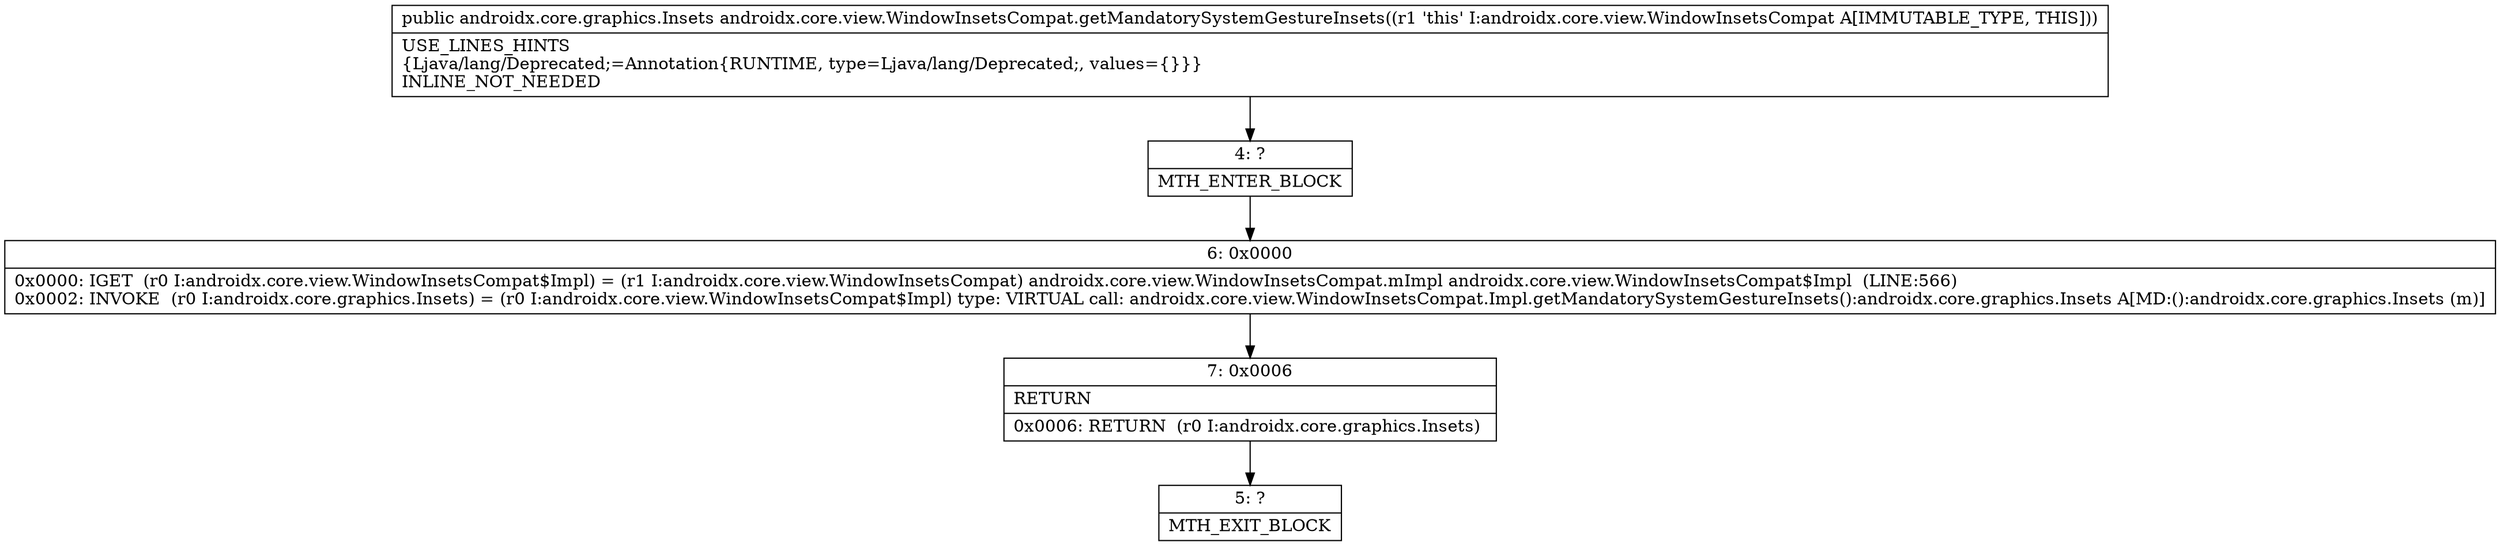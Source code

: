 digraph "CFG forandroidx.core.view.WindowInsetsCompat.getMandatorySystemGestureInsets()Landroidx\/core\/graphics\/Insets;" {
Node_4 [shape=record,label="{4\:\ ?|MTH_ENTER_BLOCK\l}"];
Node_6 [shape=record,label="{6\:\ 0x0000|0x0000: IGET  (r0 I:androidx.core.view.WindowInsetsCompat$Impl) = (r1 I:androidx.core.view.WindowInsetsCompat) androidx.core.view.WindowInsetsCompat.mImpl androidx.core.view.WindowInsetsCompat$Impl  (LINE:566)\l0x0002: INVOKE  (r0 I:androidx.core.graphics.Insets) = (r0 I:androidx.core.view.WindowInsetsCompat$Impl) type: VIRTUAL call: androidx.core.view.WindowInsetsCompat.Impl.getMandatorySystemGestureInsets():androidx.core.graphics.Insets A[MD:():androidx.core.graphics.Insets (m)]\l}"];
Node_7 [shape=record,label="{7\:\ 0x0006|RETURN\l|0x0006: RETURN  (r0 I:androidx.core.graphics.Insets) \l}"];
Node_5 [shape=record,label="{5\:\ ?|MTH_EXIT_BLOCK\l}"];
MethodNode[shape=record,label="{public androidx.core.graphics.Insets androidx.core.view.WindowInsetsCompat.getMandatorySystemGestureInsets((r1 'this' I:androidx.core.view.WindowInsetsCompat A[IMMUTABLE_TYPE, THIS]))  | USE_LINES_HINTS\l\{Ljava\/lang\/Deprecated;=Annotation\{RUNTIME, type=Ljava\/lang\/Deprecated;, values=\{\}\}\}\lINLINE_NOT_NEEDED\l}"];
MethodNode -> Node_4;Node_4 -> Node_6;
Node_6 -> Node_7;
Node_7 -> Node_5;
}

